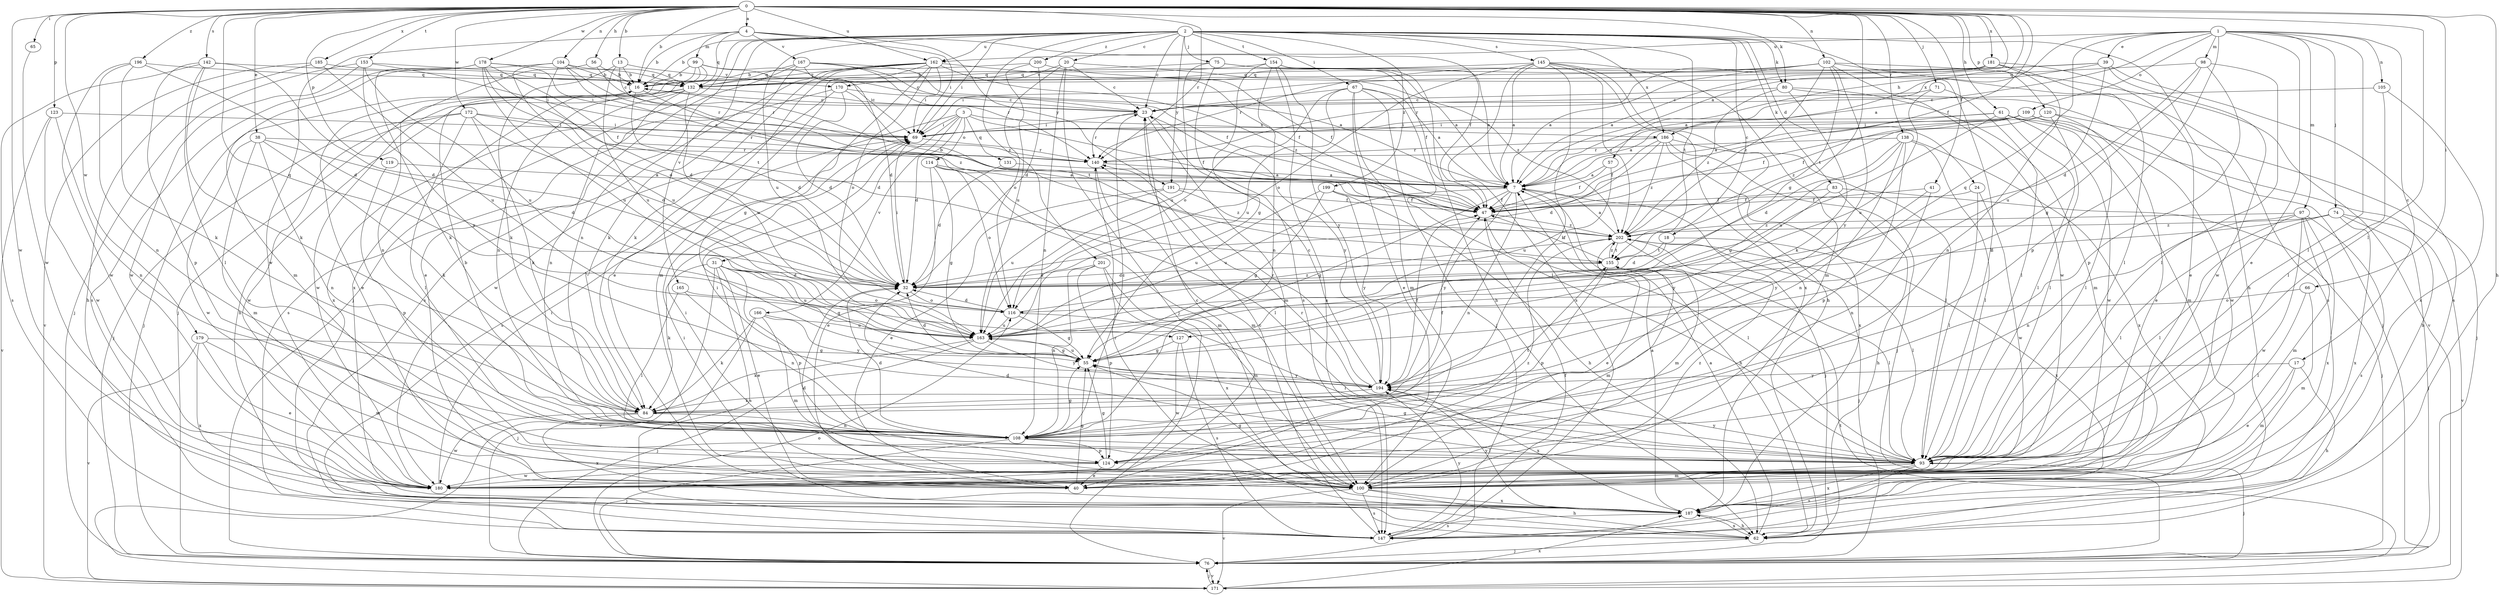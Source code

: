 strict digraph  {
0;
1;
2;
3;
4;
7;
13;
16;
17;
18;
20;
23;
24;
31;
32;
38;
39;
40;
41;
47;
55;
56;
57;
61;
62;
65;
66;
67;
69;
71;
74;
75;
76;
80;
83;
84;
93;
97;
98;
99;
100;
102;
104;
105;
108;
109;
114;
116;
119;
120;
123;
124;
127;
131;
132;
138;
140;
142;
145;
147;
153;
154;
155;
162;
163;
165;
166;
167;
170;
171;
172;
178;
179;
180;
181;
185;
186;
187;
191;
194;
196;
199;
200;
201;
202;
0 -> 4  [label=a];
0 -> 7  [label=a];
0 -> 13  [label=b];
0 -> 16  [label=b];
0 -> 38  [label=e];
0 -> 41  [label=f];
0 -> 47  [label=f];
0 -> 55  [label=g];
0 -> 56  [label=h];
0 -> 57  [label=h];
0 -> 61  [label=h];
0 -> 62  [label=h];
0 -> 65  [label=i];
0 -> 66  [label=i];
0 -> 71  [label=j];
0 -> 80  [label=k];
0 -> 93  [label=l];
0 -> 102  [label=n];
0 -> 104  [label=n];
0 -> 119  [label=p];
0 -> 120  [label=p];
0 -> 123  [label=p];
0 -> 127  [label=q];
0 -> 138  [label=r];
0 -> 140  [label=r];
0 -> 142  [label=s];
0 -> 153  [label=t];
0 -> 162  [label=u];
0 -> 172  [label=w];
0 -> 178  [label=w];
0 -> 179  [label=w];
0 -> 180  [label=w];
0 -> 181  [label=x];
0 -> 185  [label=x];
0 -> 196  [label=z];
1 -> 7  [label=a];
1 -> 17  [label=c];
1 -> 39  [label=e];
1 -> 40  [label=e];
1 -> 74  [label=j];
1 -> 93  [label=l];
1 -> 97  [label=m];
1 -> 98  [label=m];
1 -> 105  [label=n];
1 -> 109  [label=o];
1 -> 124  [label=p];
1 -> 127  [label=q];
1 -> 162  [label=u];
1 -> 186  [label=x];
2 -> 16  [label=b];
2 -> 18  [label=c];
2 -> 20  [label=c];
2 -> 23  [label=c];
2 -> 24  [label=d];
2 -> 62  [label=h];
2 -> 67  [label=i];
2 -> 69  [label=i];
2 -> 75  [label=j];
2 -> 76  [label=j];
2 -> 80  [label=k];
2 -> 83  [label=k];
2 -> 93  [label=l];
2 -> 108  [label=n];
2 -> 145  [label=s];
2 -> 154  [label=t];
2 -> 155  [label=t];
2 -> 162  [label=u];
2 -> 163  [label=u];
2 -> 165  [label=v];
2 -> 186  [label=x];
2 -> 191  [label=y];
2 -> 199  [label=z];
2 -> 200  [label=z];
2 -> 201  [label=z];
3 -> 31  [label=d];
3 -> 32  [label=d];
3 -> 47  [label=f];
3 -> 69  [label=i];
3 -> 114  [label=o];
3 -> 131  [label=q];
3 -> 147  [label=s];
3 -> 166  [label=v];
3 -> 186  [label=x];
4 -> 16  [label=b];
4 -> 47  [label=f];
4 -> 69  [label=i];
4 -> 99  [label=m];
4 -> 132  [label=q];
4 -> 167  [label=v];
4 -> 180  [label=w];
4 -> 191  [label=y];
7 -> 47  [label=f];
7 -> 55  [label=g];
7 -> 62  [label=h];
7 -> 76  [label=j];
7 -> 108  [label=n];
7 -> 163  [label=u];
7 -> 194  [label=y];
13 -> 16  [label=b];
13 -> 84  [label=k];
13 -> 140  [label=r];
13 -> 163  [label=u];
13 -> 170  [label=v];
16 -> 23  [label=c];
16 -> 32  [label=d];
16 -> 40  [label=e];
16 -> 76  [label=j];
16 -> 202  [label=z];
17 -> 40  [label=e];
17 -> 62  [label=h];
17 -> 100  [label=m];
17 -> 194  [label=y];
18 -> 32  [label=d];
18 -> 155  [label=t];
18 -> 187  [label=x];
20 -> 23  [label=c];
20 -> 76  [label=j];
20 -> 108  [label=n];
20 -> 116  [label=o];
20 -> 170  [label=v];
20 -> 202  [label=z];
23 -> 69  [label=i];
23 -> 100  [label=m];
23 -> 140  [label=r];
23 -> 194  [label=y];
24 -> 47  [label=f];
24 -> 93  [label=l];
24 -> 180  [label=w];
31 -> 32  [label=d];
31 -> 40  [label=e];
31 -> 55  [label=g];
31 -> 84  [label=k];
31 -> 124  [label=p];
31 -> 147  [label=s];
31 -> 163  [label=u];
31 -> 171  [label=v];
32 -> 69  [label=i];
32 -> 116  [label=o];
38 -> 32  [label=d];
38 -> 84  [label=k];
38 -> 100  [label=m];
38 -> 108  [label=n];
38 -> 140  [label=r];
38 -> 180  [label=w];
39 -> 7  [label=a];
39 -> 16  [label=b];
39 -> 69  [label=i];
39 -> 147  [label=s];
39 -> 163  [label=u];
39 -> 180  [label=w];
40 -> 55  [label=g];
41 -> 47  [label=f];
41 -> 108  [label=n];
41 -> 194  [label=y];
47 -> 16  [label=b];
47 -> 93  [label=l];
47 -> 202  [label=z];
55 -> 32  [label=d];
55 -> 163  [label=u];
55 -> 194  [label=y];
56 -> 16  [label=b];
56 -> 23  [label=c];
56 -> 108  [label=n];
57 -> 7  [label=a];
57 -> 47  [label=f];
57 -> 163  [label=u];
61 -> 7  [label=a];
61 -> 62  [label=h];
61 -> 69  [label=i];
61 -> 93  [label=l];
61 -> 100  [label=m];
61 -> 163  [label=u];
61 -> 180  [label=w];
62 -> 7  [label=a];
62 -> 69  [label=i];
62 -> 76  [label=j];
62 -> 187  [label=x];
65 -> 180  [label=w];
66 -> 93  [label=l];
66 -> 100  [label=m];
66 -> 116  [label=o];
67 -> 7  [label=a];
67 -> 23  [label=c];
67 -> 40  [label=e];
67 -> 76  [label=j];
67 -> 93  [label=l];
67 -> 100  [label=m];
67 -> 116  [label=o];
67 -> 163  [label=u];
69 -> 140  [label=r];
71 -> 23  [label=c];
71 -> 93  [label=l];
71 -> 163  [label=u];
74 -> 32  [label=d];
74 -> 76  [label=j];
74 -> 93  [label=l];
74 -> 171  [label=v];
74 -> 187  [label=x];
74 -> 202  [label=z];
75 -> 7  [label=a];
75 -> 47  [label=f];
75 -> 132  [label=q];
75 -> 147  [label=s];
75 -> 163  [label=u];
76 -> 116  [label=o];
76 -> 171  [label=v];
80 -> 23  [label=c];
80 -> 76  [label=j];
80 -> 84  [label=k];
80 -> 100  [label=m];
80 -> 202  [label=z];
83 -> 47  [label=f];
83 -> 62  [label=h];
83 -> 76  [label=j];
83 -> 194  [label=y];
84 -> 47  [label=f];
84 -> 108  [label=n];
84 -> 180  [label=w];
84 -> 187  [label=x];
93 -> 32  [label=d];
93 -> 55  [label=g];
93 -> 76  [label=j];
93 -> 100  [label=m];
93 -> 140  [label=r];
93 -> 147  [label=s];
93 -> 187  [label=x];
93 -> 194  [label=y];
97 -> 93  [label=l];
97 -> 100  [label=m];
97 -> 108  [label=n];
97 -> 147  [label=s];
97 -> 180  [label=w];
97 -> 187  [label=x];
97 -> 202  [label=z];
98 -> 32  [label=d];
98 -> 55  [label=g];
98 -> 93  [label=l];
98 -> 124  [label=p];
98 -> 132  [label=q];
99 -> 16  [label=b];
99 -> 23  [label=c];
99 -> 69  [label=i];
99 -> 76  [label=j];
99 -> 108  [label=n];
99 -> 187  [label=x];
100 -> 32  [label=d];
100 -> 55  [label=g];
100 -> 62  [label=h];
100 -> 69  [label=i];
100 -> 147  [label=s];
100 -> 171  [label=v];
100 -> 187  [label=x];
100 -> 202  [label=z];
102 -> 7  [label=a];
102 -> 132  [label=q];
102 -> 140  [label=r];
102 -> 147  [label=s];
102 -> 155  [label=t];
102 -> 171  [label=v];
102 -> 180  [label=w];
102 -> 194  [label=y];
102 -> 202  [label=z];
104 -> 7  [label=a];
104 -> 16  [label=b];
104 -> 32  [label=d];
104 -> 100  [label=m];
104 -> 132  [label=q];
104 -> 140  [label=r];
104 -> 163  [label=u];
105 -> 23  [label=c];
105 -> 93  [label=l];
105 -> 187  [label=x];
108 -> 16  [label=b];
108 -> 23  [label=c];
108 -> 32  [label=d];
108 -> 55  [label=g];
108 -> 69  [label=i];
108 -> 76  [label=j];
108 -> 93  [label=l];
108 -> 124  [label=p];
108 -> 155  [label=t];
109 -> 7  [label=a];
109 -> 47  [label=f];
109 -> 69  [label=i];
109 -> 93  [label=l];
109 -> 180  [label=w];
109 -> 202  [label=z];
114 -> 7  [label=a];
114 -> 40  [label=e];
114 -> 55  [label=g];
114 -> 93  [label=l];
114 -> 100  [label=m];
114 -> 116  [label=o];
116 -> 32  [label=d];
116 -> 55  [label=g];
116 -> 93  [label=l];
116 -> 163  [label=u];
116 -> 202  [label=z];
119 -> 7  [label=a];
119 -> 124  [label=p];
120 -> 40  [label=e];
120 -> 47  [label=f];
120 -> 69  [label=i];
120 -> 76  [label=j];
120 -> 93  [label=l];
123 -> 69  [label=i];
123 -> 108  [label=n];
123 -> 171  [label=v];
123 -> 180  [label=w];
124 -> 40  [label=e];
124 -> 55  [label=g];
124 -> 180  [label=w];
127 -> 55  [label=g];
127 -> 147  [label=s];
127 -> 180  [label=w];
131 -> 7  [label=a];
131 -> 32  [label=d];
132 -> 23  [label=c];
132 -> 62  [label=h];
132 -> 108  [label=n];
132 -> 163  [label=u];
132 -> 180  [label=w];
132 -> 187  [label=x];
138 -> 32  [label=d];
138 -> 55  [label=g];
138 -> 93  [label=l];
138 -> 108  [label=n];
138 -> 124  [label=p];
138 -> 140  [label=r];
138 -> 187  [label=x];
140 -> 7  [label=a];
140 -> 100  [label=m];
142 -> 32  [label=d];
142 -> 84  [label=k];
142 -> 93  [label=l];
142 -> 124  [label=p];
142 -> 132  [label=q];
142 -> 147  [label=s];
145 -> 7  [label=a];
145 -> 62  [label=h];
145 -> 84  [label=k];
145 -> 100  [label=m];
145 -> 116  [label=o];
145 -> 132  [label=q];
145 -> 147  [label=s];
145 -> 187  [label=x];
145 -> 202  [label=z];
147 -> 23  [label=c];
147 -> 47  [label=f];
147 -> 194  [label=y];
153 -> 69  [label=i];
153 -> 76  [label=j];
153 -> 132  [label=q];
153 -> 163  [label=u];
153 -> 180  [label=w];
153 -> 194  [label=y];
154 -> 7  [label=a];
154 -> 16  [label=b];
154 -> 55  [label=g];
154 -> 62  [label=h];
154 -> 108  [label=n];
154 -> 147  [label=s];
154 -> 194  [label=y];
155 -> 32  [label=d];
155 -> 47  [label=f];
155 -> 93  [label=l];
155 -> 100  [label=m];
155 -> 124  [label=p];
155 -> 202  [label=z];
162 -> 40  [label=e];
162 -> 47  [label=f];
162 -> 55  [label=g];
162 -> 69  [label=i];
162 -> 84  [label=k];
162 -> 100  [label=m];
162 -> 116  [label=o];
162 -> 132  [label=q];
162 -> 147  [label=s];
162 -> 202  [label=z];
163 -> 55  [label=g];
163 -> 76  [label=j];
163 -> 84  [label=k];
163 -> 194  [label=y];
165 -> 93  [label=l];
165 -> 108  [label=n];
165 -> 116  [label=o];
166 -> 76  [label=j];
166 -> 84  [label=k];
166 -> 100  [label=m];
166 -> 163  [label=u];
166 -> 194  [label=y];
167 -> 7  [label=a];
167 -> 32  [label=d];
167 -> 40  [label=e];
167 -> 47  [label=f];
167 -> 84  [label=k];
167 -> 132  [label=q];
167 -> 140  [label=r];
170 -> 23  [label=c];
170 -> 32  [label=d];
170 -> 147  [label=s];
170 -> 155  [label=t];
170 -> 180  [label=w];
171 -> 76  [label=j];
171 -> 155  [label=t];
171 -> 187  [label=x];
172 -> 32  [label=d];
172 -> 69  [label=i];
172 -> 76  [label=j];
172 -> 84  [label=k];
172 -> 93  [label=l];
172 -> 140  [label=r];
172 -> 180  [label=w];
178 -> 32  [label=d];
178 -> 47  [label=f];
178 -> 69  [label=i];
178 -> 84  [label=k];
178 -> 132  [label=q];
178 -> 147  [label=s];
178 -> 155  [label=t];
178 -> 163  [label=u];
179 -> 40  [label=e];
179 -> 55  [label=g];
179 -> 100  [label=m];
179 -> 171  [label=v];
179 -> 187  [label=x];
180 -> 23  [label=c];
180 -> 69  [label=i];
180 -> 202  [label=z];
181 -> 7  [label=a];
181 -> 40  [label=e];
181 -> 93  [label=l];
181 -> 108  [label=n];
181 -> 132  [label=q];
181 -> 140  [label=r];
185 -> 62  [label=h];
185 -> 132  [label=q];
185 -> 163  [label=u];
185 -> 171  [label=v];
186 -> 32  [label=d];
186 -> 47  [label=f];
186 -> 76  [label=j];
186 -> 93  [label=l];
186 -> 140  [label=r];
186 -> 187  [label=x];
186 -> 202  [label=z];
187 -> 7  [label=a];
187 -> 62  [label=h];
187 -> 140  [label=r];
187 -> 147  [label=s];
187 -> 194  [label=y];
191 -> 40  [label=e];
191 -> 47  [label=f];
191 -> 163  [label=u];
191 -> 202  [label=z];
194 -> 23  [label=c];
194 -> 47  [label=f];
194 -> 84  [label=k];
194 -> 140  [label=r];
194 -> 187  [label=x];
196 -> 32  [label=d];
196 -> 84  [label=k];
196 -> 108  [label=n];
196 -> 132  [label=q];
196 -> 180  [label=w];
199 -> 47  [label=f];
199 -> 55  [label=g];
199 -> 62  [label=h];
199 -> 163  [label=u];
199 -> 194  [label=y];
200 -> 16  [label=b];
200 -> 32  [label=d];
200 -> 47  [label=f];
200 -> 163  [label=u];
201 -> 32  [label=d];
201 -> 100  [label=m];
201 -> 108  [label=n];
201 -> 124  [label=p];
201 -> 187  [label=x];
202 -> 7  [label=a];
202 -> 40  [label=e];
202 -> 76  [label=j];
202 -> 93  [label=l];
202 -> 100  [label=m];
202 -> 155  [label=t];
}

